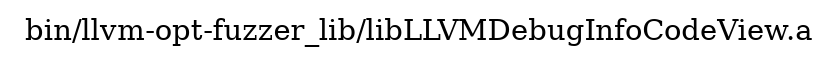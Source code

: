 digraph "bin/llvm-opt-fuzzer_lib/libLLVMDebugInfoCodeView.a" {
	label="bin/llvm-opt-fuzzer_lib/libLLVMDebugInfoCodeView.a";
	rankdir=LR;

}
